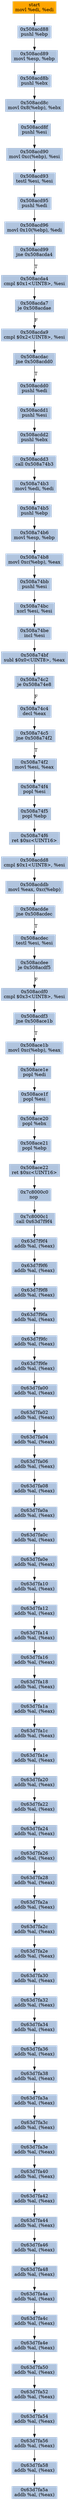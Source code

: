 digraph G {
node[shape=rectangle,style=filled,fillcolor=lightsteelblue,color=lightsteelblue]
bgcolor="transparent"
a0x508acd86movl_edi_edi[label="start\nmovl %edi, %edi",color="lightgrey",fillcolor="orange"];
a0x508acd88pushl_ebp[label="0x508acd88\npushl %ebp"];
a0x508acd89movl_esp_ebp[label="0x508acd89\nmovl %esp, %ebp"];
a0x508acd8bpushl_ebx[label="0x508acd8b\npushl %ebx"];
a0x508acd8cmovl_0x8ebp__ebx[label="0x508acd8c\nmovl 0x8(%ebp), %ebx"];
a0x508acd8fpushl_esi[label="0x508acd8f\npushl %esi"];
a0x508acd90movl_0xcebp__esi[label="0x508acd90\nmovl 0xc(%ebp), %esi"];
a0x508acd93testl_esi_esi[label="0x508acd93\ntestl %esi, %esi"];
a0x508acd95pushl_edi[label="0x508acd95\npushl %edi"];
a0x508acd96movl_0x10ebp__edi[label="0x508acd96\nmovl 0x10(%ebp), %edi"];
a0x508acd99jne_0x508acda4[label="0x508acd99\njne 0x508acda4"];
a0x508acda4cmpl_0x1UINT8_esi[label="0x508acda4\ncmpl $0x1<UINT8>, %esi"];
a0x508acda7je_0x508acdae[label="0x508acda7\nje 0x508acdae"];
a0x508acda9cmpl_0x2UINT8_esi[label="0x508acda9\ncmpl $0x2<UINT8>, %esi"];
a0x508acdacjne_0x508acdd0[label="0x508acdac\njne 0x508acdd0"];
a0x508acdd0pushl_edi[label="0x508acdd0\npushl %edi"];
a0x508acdd1pushl_esi[label="0x508acdd1\npushl %esi"];
a0x508acdd2pushl_ebx[label="0x508acdd2\npushl %ebx"];
a0x508acdd3call_0x508a74b3[label="0x508acdd3\ncall 0x508a74b3"];
a0x508a74b3movl_edi_edi[label="0x508a74b3\nmovl %edi, %edi"];
a0x508a74b5pushl_ebp[label="0x508a74b5\npushl %ebp"];
a0x508a74b6movl_esp_ebp[label="0x508a74b6\nmovl %esp, %ebp"];
a0x508a74b8movl_0xcebp__eax[label="0x508a74b8\nmovl 0xc(%ebp), %eax"];
a0x508a74bbpushl_esi[label="0x508a74bb\npushl %esi"];
a0x508a74bcxorl_esi_esi[label="0x508a74bc\nxorl %esi, %esi"];
a0x508a74beincl_esi[label="0x508a74be\nincl %esi"];
a0x508a74bfsubl_0x0UINT8_eax[label="0x508a74bf\nsubl $0x0<UINT8>, %eax"];
a0x508a74c2je_0x508a74e8[label="0x508a74c2\nje 0x508a74e8"];
a0x508a74c4decl_eax[label="0x508a74c4\ndecl %eax"];
a0x508a74c5jne_0x508a74f2[label="0x508a74c5\njne 0x508a74f2"];
a0x508a74f2movl_esi_eax[label="0x508a74f2\nmovl %esi, %eax"];
a0x508a74f4popl_esi[label="0x508a74f4\npopl %esi"];
a0x508a74f5popl_ebp[label="0x508a74f5\npopl %ebp"];
a0x508a74f6ret_0xcUINT16[label="0x508a74f6\nret $0xc<UINT16>"];
a0x508acdd8cmpl_0x1UINT8_esi[label="0x508acdd8\ncmpl $0x1<UINT8>, %esi"];
a0x508acddbmovl_eax_0xcebp_[label="0x508acddb\nmovl %eax, 0xc(%ebp)"];
a0x508acddejne_0x508acdec[label="0x508acdde\njne 0x508acdec"];
a0x508acdectestl_esi_esi[label="0x508acdec\ntestl %esi, %esi"];
a0x508acdeeje_0x508acdf5[label="0x508acdee\nje 0x508acdf5"];
a0x508acdf0cmpl_0x3UINT8_esi[label="0x508acdf0\ncmpl $0x3<UINT8>, %esi"];
a0x508acdf3jne_0x508ace1b[label="0x508acdf3\njne 0x508ace1b"];
a0x508ace1bmovl_0xcebp__eax[label="0x508ace1b\nmovl 0xc(%ebp), %eax"];
a0x508ace1epopl_edi[label="0x508ace1e\npopl %edi"];
a0x508ace1fpopl_esi[label="0x508ace1f\npopl %esi"];
a0x508ace20popl_ebx[label="0x508ace20\npopl %ebx"];
a0x508ace21popl_ebp[label="0x508ace21\npopl %ebp"];
a0x508ace22ret_0xcUINT16[label="0x508ace22\nret $0xc<UINT16>"];
a0x7c8000c0nop_[label="0x7c8000c0\nnop "];
a0x7c8000c1call_0x63d7f9f4[label="0x7c8000c1\ncall 0x63d7f9f4"];
a0x63d7f9f4addb_al_eax_[label="0x63d7f9f4\naddb %al, (%eax)"];
a0x63d7f9f6addb_al_eax_[label="0x63d7f9f6\naddb %al, (%eax)"];
a0x63d7f9f8addb_al_eax_[label="0x63d7f9f8\naddb %al, (%eax)"];
a0x63d7f9faaddb_al_eax_[label="0x63d7f9fa\naddb %al, (%eax)"];
a0x63d7f9fcaddb_al_eax_[label="0x63d7f9fc\naddb %al, (%eax)"];
a0x63d7f9feaddb_al_eax_[label="0x63d7f9fe\naddb %al, (%eax)"];
a0x63d7fa00addb_al_eax_[label="0x63d7fa00\naddb %al, (%eax)"];
a0x63d7fa02addb_al_eax_[label="0x63d7fa02\naddb %al, (%eax)"];
a0x63d7fa04addb_al_eax_[label="0x63d7fa04\naddb %al, (%eax)"];
a0x63d7fa06addb_al_eax_[label="0x63d7fa06\naddb %al, (%eax)"];
a0x63d7fa08addb_al_eax_[label="0x63d7fa08\naddb %al, (%eax)"];
a0x63d7fa0aaddb_al_eax_[label="0x63d7fa0a\naddb %al, (%eax)"];
a0x63d7fa0caddb_al_eax_[label="0x63d7fa0c\naddb %al, (%eax)"];
a0x63d7fa0eaddb_al_eax_[label="0x63d7fa0e\naddb %al, (%eax)"];
a0x63d7fa10addb_al_eax_[label="0x63d7fa10\naddb %al, (%eax)"];
a0x63d7fa12addb_al_eax_[label="0x63d7fa12\naddb %al, (%eax)"];
a0x63d7fa14addb_al_eax_[label="0x63d7fa14\naddb %al, (%eax)"];
a0x63d7fa16addb_al_eax_[label="0x63d7fa16\naddb %al, (%eax)"];
a0x63d7fa18addb_al_eax_[label="0x63d7fa18\naddb %al, (%eax)"];
a0x63d7fa1aaddb_al_eax_[label="0x63d7fa1a\naddb %al, (%eax)"];
a0x63d7fa1caddb_al_eax_[label="0x63d7fa1c\naddb %al, (%eax)"];
a0x63d7fa1eaddb_al_eax_[label="0x63d7fa1e\naddb %al, (%eax)"];
a0x63d7fa20addb_al_eax_[label="0x63d7fa20\naddb %al, (%eax)"];
a0x63d7fa22addb_al_eax_[label="0x63d7fa22\naddb %al, (%eax)"];
a0x63d7fa24addb_al_eax_[label="0x63d7fa24\naddb %al, (%eax)"];
a0x63d7fa26addb_al_eax_[label="0x63d7fa26\naddb %al, (%eax)"];
a0x63d7fa28addb_al_eax_[label="0x63d7fa28\naddb %al, (%eax)"];
a0x63d7fa2aaddb_al_eax_[label="0x63d7fa2a\naddb %al, (%eax)"];
a0x63d7fa2caddb_al_eax_[label="0x63d7fa2c\naddb %al, (%eax)"];
a0x63d7fa2eaddb_al_eax_[label="0x63d7fa2e\naddb %al, (%eax)"];
a0x63d7fa30addb_al_eax_[label="0x63d7fa30\naddb %al, (%eax)"];
a0x63d7fa32addb_al_eax_[label="0x63d7fa32\naddb %al, (%eax)"];
a0x63d7fa34addb_al_eax_[label="0x63d7fa34\naddb %al, (%eax)"];
a0x63d7fa36addb_al_eax_[label="0x63d7fa36\naddb %al, (%eax)"];
a0x63d7fa38addb_al_eax_[label="0x63d7fa38\naddb %al, (%eax)"];
a0x63d7fa3aaddb_al_eax_[label="0x63d7fa3a\naddb %al, (%eax)"];
a0x63d7fa3caddb_al_eax_[label="0x63d7fa3c\naddb %al, (%eax)"];
a0x63d7fa3eaddb_al_eax_[label="0x63d7fa3e\naddb %al, (%eax)"];
a0x63d7fa40addb_al_eax_[label="0x63d7fa40\naddb %al, (%eax)"];
a0x63d7fa42addb_al_eax_[label="0x63d7fa42\naddb %al, (%eax)"];
a0x63d7fa44addb_al_eax_[label="0x63d7fa44\naddb %al, (%eax)"];
a0x63d7fa46addb_al_eax_[label="0x63d7fa46\naddb %al, (%eax)"];
a0x63d7fa48addb_al_eax_[label="0x63d7fa48\naddb %al, (%eax)"];
a0x63d7fa4aaddb_al_eax_[label="0x63d7fa4a\naddb %al, (%eax)"];
a0x63d7fa4caddb_al_eax_[label="0x63d7fa4c\naddb %al, (%eax)"];
a0x63d7fa4eaddb_al_eax_[label="0x63d7fa4e\naddb %al, (%eax)"];
a0x63d7fa50addb_al_eax_[label="0x63d7fa50\naddb %al, (%eax)"];
a0x63d7fa52addb_al_eax_[label="0x63d7fa52\naddb %al, (%eax)"];
a0x63d7fa54addb_al_eax_[label="0x63d7fa54\naddb %al, (%eax)"];
a0x63d7fa56addb_al_eax_[label="0x63d7fa56\naddb %al, (%eax)"];
a0x63d7fa58addb_al_eax_[label="0x63d7fa58\naddb %al, (%eax)"];
a0x63d7fa5aaddb_al_eax_[label="0x63d7fa5a\naddb %al, (%eax)"];
a0x508acd86movl_edi_edi -> a0x508acd88pushl_ebp [color="#000000"];
a0x508acd88pushl_ebp -> a0x508acd89movl_esp_ebp [color="#000000"];
a0x508acd89movl_esp_ebp -> a0x508acd8bpushl_ebx [color="#000000"];
a0x508acd8bpushl_ebx -> a0x508acd8cmovl_0x8ebp__ebx [color="#000000"];
a0x508acd8cmovl_0x8ebp__ebx -> a0x508acd8fpushl_esi [color="#000000"];
a0x508acd8fpushl_esi -> a0x508acd90movl_0xcebp__esi [color="#000000"];
a0x508acd90movl_0xcebp__esi -> a0x508acd93testl_esi_esi [color="#000000"];
a0x508acd93testl_esi_esi -> a0x508acd95pushl_edi [color="#000000"];
a0x508acd95pushl_edi -> a0x508acd96movl_0x10ebp__edi [color="#000000"];
a0x508acd96movl_0x10ebp__edi -> a0x508acd99jne_0x508acda4 [color="#000000"];
a0x508acd99jne_0x508acda4 -> a0x508acda4cmpl_0x1UINT8_esi [color="#000000",label="T"];
a0x508acda4cmpl_0x1UINT8_esi -> a0x508acda7je_0x508acdae [color="#000000"];
a0x508acda7je_0x508acdae -> a0x508acda9cmpl_0x2UINT8_esi [color="#000000",label="F"];
a0x508acda9cmpl_0x2UINT8_esi -> a0x508acdacjne_0x508acdd0 [color="#000000"];
a0x508acdacjne_0x508acdd0 -> a0x508acdd0pushl_edi [color="#000000",label="T"];
a0x508acdd0pushl_edi -> a0x508acdd1pushl_esi [color="#000000"];
a0x508acdd1pushl_esi -> a0x508acdd2pushl_ebx [color="#000000"];
a0x508acdd2pushl_ebx -> a0x508acdd3call_0x508a74b3 [color="#000000"];
a0x508acdd3call_0x508a74b3 -> a0x508a74b3movl_edi_edi [color="#000000"];
a0x508a74b3movl_edi_edi -> a0x508a74b5pushl_ebp [color="#000000"];
a0x508a74b5pushl_ebp -> a0x508a74b6movl_esp_ebp [color="#000000"];
a0x508a74b6movl_esp_ebp -> a0x508a74b8movl_0xcebp__eax [color="#000000"];
a0x508a74b8movl_0xcebp__eax -> a0x508a74bbpushl_esi [color="#000000"];
a0x508a74bbpushl_esi -> a0x508a74bcxorl_esi_esi [color="#000000"];
a0x508a74bcxorl_esi_esi -> a0x508a74beincl_esi [color="#000000"];
a0x508a74beincl_esi -> a0x508a74bfsubl_0x0UINT8_eax [color="#000000"];
a0x508a74bfsubl_0x0UINT8_eax -> a0x508a74c2je_0x508a74e8 [color="#000000"];
a0x508a74c2je_0x508a74e8 -> a0x508a74c4decl_eax [color="#000000",label="F"];
a0x508a74c4decl_eax -> a0x508a74c5jne_0x508a74f2 [color="#000000"];
a0x508a74c5jne_0x508a74f2 -> a0x508a74f2movl_esi_eax [color="#000000",label="T"];
a0x508a74f2movl_esi_eax -> a0x508a74f4popl_esi [color="#000000"];
a0x508a74f4popl_esi -> a0x508a74f5popl_ebp [color="#000000"];
a0x508a74f5popl_ebp -> a0x508a74f6ret_0xcUINT16 [color="#000000"];
a0x508a74f6ret_0xcUINT16 -> a0x508acdd8cmpl_0x1UINT8_esi [color="#000000"];
a0x508acdd8cmpl_0x1UINT8_esi -> a0x508acddbmovl_eax_0xcebp_ [color="#000000"];
a0x508acddbmovl_eax_0xcebp_ -> a0x508acddejne_0x508acdec [color="#000000"];
a0x508acddejne_0x508acdec -> a0x508acdectestl_esi_esi [color="#000000",label="T"];
a0x508acdectestl_esi_esi -> a0x508acdeeje_0x508acdf5 [color="#000000"];
a0x508acdeeje_0x508acdf5 -> a0x508acdf0cmpl_0x3UINT8_esi [color="#000000",label="F"];
a0x508acdf0cmpl_0x3UINT8_esi -> a0x508acdf3jne_0x508ace1b [color="#000000"];
a0x508acdf3jne_0x508ace1b -> a0x508ace1bmovl_0xcebp__eax [color="#000000",label="T"];
a0x508ace1bmovl_0xcebp__eax -> a0x508ace1epopl_edi [color="#000000"];
a0x508ace1epopl_edi -> a0x508ace1fpopl_esi [color="#000000"];
a0x508ace1fpopl_esi -> a0x508ace20popl_ebx [color="#000000"];
a0x508ace20popl_ebx -> a0x508ace21popl_ebp [color="#000000"];
a0x508ace21popl_ebp -> a0x508ace22ret_0xcUINT16 [color="#000000"];
a0x508ace22ret_0xcUINT16 -> a0x7c8000c0nop_ [color="#000000"];
a0x7c8000c0nop_ -> a0x7c8000c1call_0x63d7f9f4 [color="#000000"];
a0x7c8000c1call_0x63d7f9f4 -> a0x63d7f9f4addb_al_eax_ [color="#000000"];
a0x63d7f9f4addb_al_eax_ -> a0x63d7f9f6addb_al_eax_ [color="#000000"];
a0x63d7f9f6addb_al_eax_ -> a0x63d7f9f8addb_al_eax_ [color="#000000"];
a0x63d7f9f8addb_al_eax_ -> a0x63d7f9faaddb_al_eax_ [color="#000000"];
a0x63d7f9faaddb_al_eax_ -> a0x63d7f9fcaddb_al_eax_ [color="#000000"];
a0x63d7f9fcaddb_al_eax_ -> a0x63d7f9feaddb_al_eax_ [color="#000000"];
a0x63d7f9feaddb_al_eax_ -> a0x63d7fa00addb_al_eax_ [color="#000000"];
a0x63d7fa00addb_al_eax_ -> a0x63d7fa02addb_al_eax_ [color="#000000"];
a0x63d7fa02addb_al_eax_ -> a0x63d7fa04addb_al_eax_ [color="#000000"];
a0x63d7fa04addb_al_eax_ -> a0x63d7fa06addb_al_eax_ [color="#000000"];
a0x63d7fa06addb_al_eax_ -> a0x63d7fa08addb_al_eax_ [color="#000000"];
a0x63d7fa08addb_al_eax_ -> a0x63d7fa0aaddb_al_eax_ [color="#000000"];
a0x63d7fa0aaddb_al_eax_ -> a0x63d7fa0caddb_al_eax_ [color="#000000"];
a0x63d7fa0caddb_al_eax_ -> a0x63d7fa0eaddb_al_eax_ [color="#000000"];
a0x63d7fa0eaddb_al_eax_ -> a0x63d7fa10addb_al_eax_ [color="#000000"];
a0x63d7fa10addb_al_eax_ -> a0x63d7fa12addb_al_eax_ [color="#000000"];
a0x63d7fa12addb_al_eax_ -> a0x63d7fa14addb_al_eax_ [color="#000000"];
a0x63d7fa14addb_al_eax_ -> a0x63d7fa16addb_al_eax_ [color="#000000"];
a0x63d7fa16addb_al_eax_ -> a0x63d7fa18addb_al_eax_ [color="#000000"];
a0x63d7fa18addb_al_eax_ -> a0x63d7fa1aaddb_al_eax_ [color="#000000"];
a0x63d7fa1aaddb_al_eax_ -> a0x63d7fa1caddb_al_eax_ [color="#000000"];
a0x63d7fa1caddb_al_eax_ -> a0x63d7fa1eaddb_al_eax_ [color="#000000"];
a0x63d7fa1eaddb_al_eax_ -> a0x63d7fa20addb_al_eax_ [color="#000000"];
a0x63d7fa20addb_al_eax_ -> a0x63d7fa22addb_al_eax_ [color="#000000"];
a0x63d7fa22addb_al_eax_ -> a0x63d7fa24addb_al_eax_ [color="#000000"];
a0x63d7fa24addb_al_eax_ -> a0x63d7fa26addb_al_eax_ [color="#000000"];
a0x63d7fa26addb_al_eax_ -> a0x63d7fa28addb_al_eax_ [color="#000000"];
a0x63d7fa28addb_al_eax_ -> a0x63d7fa2aaddb_al_eax_ [color="#000000"];
a0x63d7fa2aaddb_al_eax_ -> a0x63d7fa2caddb_al_eax_ [color="#000000"];
a0x63d7fa2caddb_al_eax_ -> a0x63d7fa2eaddb_al_eax_ [color="#000000"];
a0x63d7fa2eaddb_al_eax_ -> a0x63d7fa30addb_al_eax_ [color="#000000"];
a0x63d7fa30addb_al_eax_ -> a0x63d7fa32addb_al_eax_ [color="#000000"];
a0x63d7fa32addb_al_eax_ -> a0x63d7fa34addb_al_eax_ [color="#000000"];
a0x63d7fa34addb_al_eax_ -> a0x63d7fa36addb_al_eax_ [color="#000000"];
a0x63d7fa36addb_al_eax_ -> a0x63d7fa38addb_al_eax_ [color="#000000"];
a0x63d7fa38addb_al_eax_ -> a0x63d7fa3aaddb_al_eax_ [color="#000000"];
a0x63d7fa3aaddb_al_eax_ -> a0x63d7fa3caddb_al_eax_ [color="#000000"];
a0x63d7fa3caddb_al_eax_ -> a0x63d7fa3eaddb_al_eax_ [color="#000000"];
a0x63d7fa3eaddb_al_eax_ -> a0x63d7fa40addb_al_eax_ [color="#000000"];
a0x63d7fa40addb_al_eax_ -> a0x63d7fa42addb_al_eax_ [color="#000000"];
a0x63d7fa42addb_al_eax_ -> a0x63d7fa44addb_al_eax_ [color="#000000"];
a0x63d7fa44addb_al_eax_ -> a0x63d7fa46addb_al_eax_ [color="#000000"];
a0x63d7fa46addb_al_eax_ -> a0x63d7fa48addb_al_eax_ [color="#000000"];
a0x63d7fa48addb_al_eax_ -> a0x63d7fa4aaddb_al_eax_ [color="#000000"];
a0x63d7fa4aaddb_al_eax_ -> a0x63d7fa4caddb_al_eax_ [color="#000000"];
a0x63d7fa4caddb_al_eax_ -> a0x63d7fa4eaddb_al_eax_ [color="#000000"];
a0x63d7fa4eaddb_al_eax_ -> a0x63d7fa50addb_al_eax_ [color="#000000"];
a0x63d7fa50addb_al_eax_ -> a0x63d7fa52addb_al_eax_ [color="#000000"];
a0x63d7fa52addb_al_eax_ -> a0x63d7fa54addb_al_eax_ [color="#000000"];
a0x63d7fa54addb_al_eax_ -> a0x63d7fa56addb_al_eax_ [color="#000000"];
a0x63d7fa56addb_al_eax_ -> a0x63d7fa58addb_al_eax_ [color="#000000"];
a0x63d7fa58addb_al_eax_ -> a0x63d7fa5aaddb_al_eax_ [color="#000000"];
}
